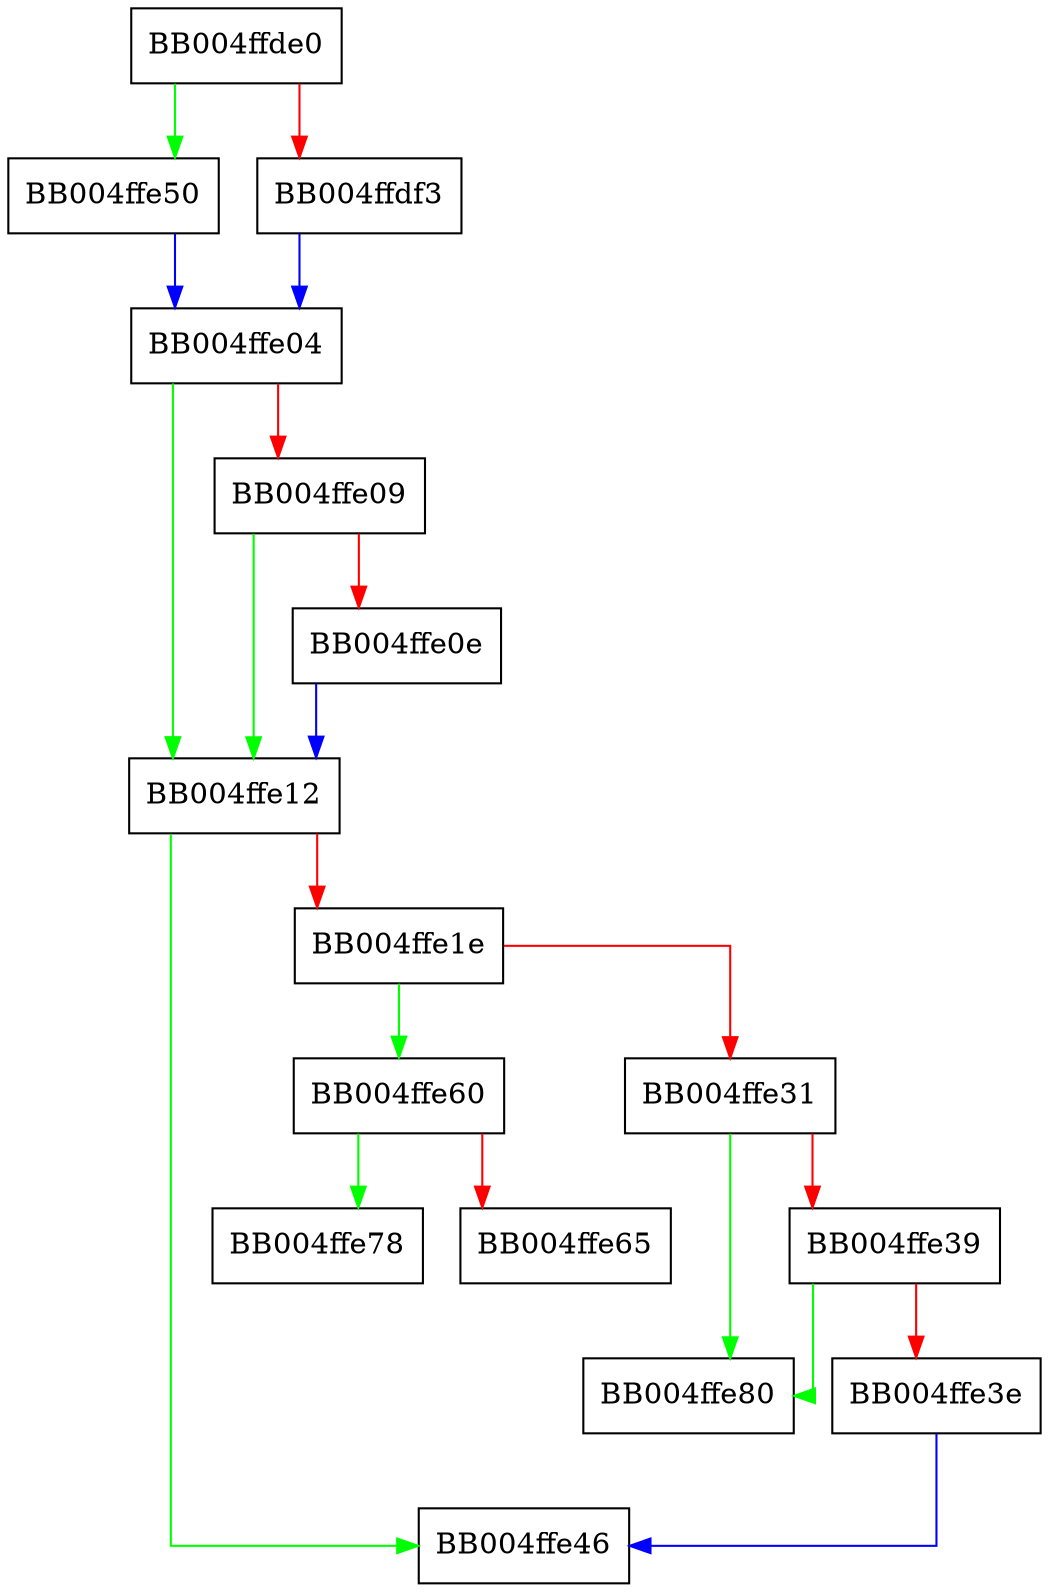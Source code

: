 digraph ossl_quic_txfc_consume_credit {
  node [shape="box"];
  graph [splines=ortho];
  BB004ffde0 -> BB004ffe50 [color="green"];
  BB004ffde0 -> BB004ffdf3 [color="red"];
  BB004ffdf3 -> BB004ffe04 [color="blue"];
  BB004ffe04 -> BB004ffe12 [color="green"];
  BB004ffe04 -> BB004ffe09 [color="red"];
  BB004ffe09 -> BB004ffe12 [color="green"];
  BB004ffe09 -> BB004ffe0e [color="red"];
  BB004ffe0e -> BB004ffe12 [color="blue"];
  BB004ffe12 -> BB004ffe46 [color="green"];
  BB004ffe12 -> BB004ffe1e [color="red"];
  BB004ffe1e -> BB004ffe60 [color="green"];
  BB004ffe1e -> BB004ffe31 [color="red"];
  BB004ffe31 -> BB004ffe80 [color="green"];
  BB004ffe31 -> BB004ffe39 [color="red"];
  BB004ffe39 -> BB004ffe80 [color="green"];
  BB004ffe39 -> BB004ffe3e [color="red"];
  BB004ffe3e -> BB004ffe46 [color="blue"];
  BB004ffe50 -> BB004ffe04 [color="blue"];
  BB004ffe60 -> BB004ffe78 [color="green"];
  BB004ffe60 -> BB004ffe65 [color="red"];
}